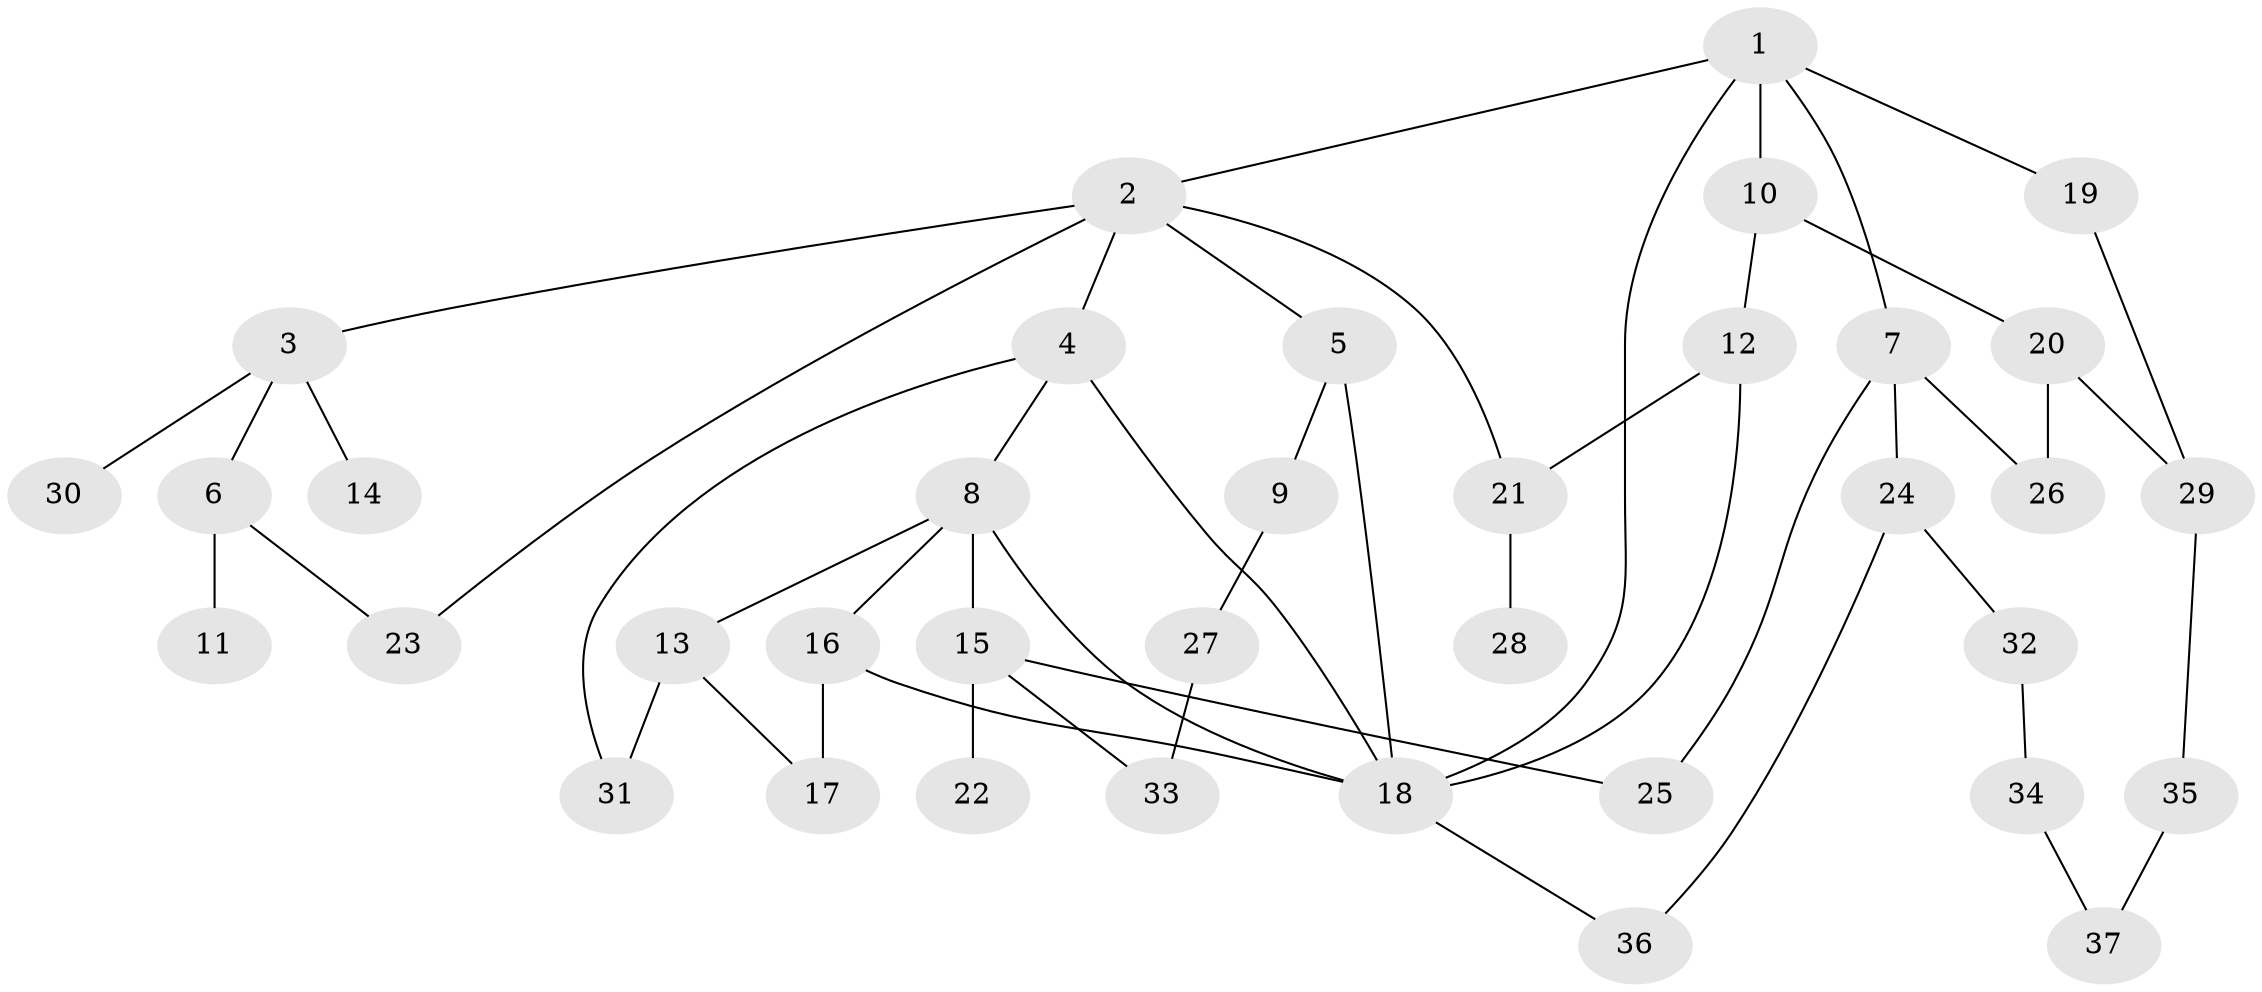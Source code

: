 // original degree distribution, {6: 0.03278688524590164, 7: 0.01639344262295082, 4: 0.08196721311475409, 3: 0.3114754098360656, 5: 0.01639344262295082, 2: 0.36065573770491804, 1: 0.18032786885245902}
// Generated by graph-tools (version 1.1) at 2025/49/03/04/25 22:49:10]
// undirected, 37 vertices, 51 edges
graph export_dot {
  node [color=gray90,style=filled];
  1;
  2;
  3;
  4;
  5;
  6;
  7;
  8;
  9;
  10;
  11;
  12;
  13;
  14;
  15;
  16;
  17;
  18;
  19;
  20;
  21;
  22;
  23;
  24;
  25;
  26;
  27;
  28;
  29;
  30;
  31;
  32;
  33;
  34;
  35;
  36;
  37;
  1 -- 2 [weight=1.0];
  1 -- 7 [weight=1.0];
  1 -- 10 [weight=1.0];
  1 -- 18 [weight=1.0];
  1 -- 19 [weight=1.0];
  2 -- 3 [weight=1.0];
  2 -- 4 [weight=1.0];
  2 -- 5 [weight=1.0];
  2 -- 21 [weight=1.0];
  2 -- 23 [weight=1.0];
  3 -- 6 [weight=1.0];
  3 -- 14 [weight=1.0];
  3 -- 30 [weight=1.0];
  4 -- 8 [weight=1.0];
  4 -- 18 [weight=1.0];
  4 -- 31 [weight=1.0];
  5 -- 9 [weight=1.0];
  5 -- 18 [weight=2.0];
  6 -- 11 [weight=1.0];
  6 -- 23 [weight=1.0];
  7 -- 24 [weight=1.0];
  7 -- 25 [weight=1.0];
  7 -- 26 [weight=1.0];
  8 -- 13 [weight=1.0];
  8 -- 15 [weight=1.0];
  8 -- 16 [weight=1.0];
  8 -- 18 [weight=1.0];
  9 -- 27 [weight=1.0];
  10 -- 12 [weight=1.0];
  10 -- 20 [weight=1.0];
  12 -- 18 [weight=1.0];
  12 -- 21 [weight=1.0];
  13 -- 17 [weight=1.0];
  13 -- 31 [weight=1.0];
  15 -- 22 [weight=1.0];
  15 -- 25 [weight=1.0];
  15 -- 33 [weight=1.0];
  16 -- 17 [weight=2.0];
  16 -- 18 [weight=1.0];
  18 -- 36 [weight=1.0];
  19 -- 29 [weight=1.0];
  20 -- 26 [weight=1.0];
  20 -- 29 [weight=1.0];
  21 -- 28 [weight=1.0];
  24 -- 32 [weight=1.0];
  24 -- 36 [weight=1.0];
  27 -- 33 [weight=1.0];
  29 -- 35 [weight=1.0];
  32 -- 34 [weight=1.0];
  34 -- 37 [weight=1.0];
  35 -- 37 [weight=1.0];
}
